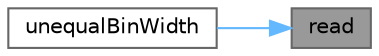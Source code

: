 digraph "read"
{
 // LATEX_PDF_SIZE
  bgcolor="transparent";
  edge [fontname=Helvetica,fontsize=10,labelfontname=Helvetica,labelfontsize=10];
  node [fontname=Helvetica,fontsize=10,shape=box,height=0.2,width=0.4];
  rankdir="RL";
  Node1 [id="Node000001",label="read",height=0.2,width=0.4,color="gray40", fillcolor="grey60", style="filled", fontcolor="black",tooltip=" "];
  Node1 -> Node2 [id="edge1_Node000001_Node000002",dir="back",color="steelblue1",style="solid",tooltip=" "];
  Node2 [id="Node000002",label="unequalBinWidth",height=0.2,width=0.4,color="grey40", fillcolor="white", style="filled",URL="$classFoam_1_1histogramModels_1_1unequalBinWidth.html#a6f9c3398f17d452dd9408d81b463499f",tooltip=" "];
}
